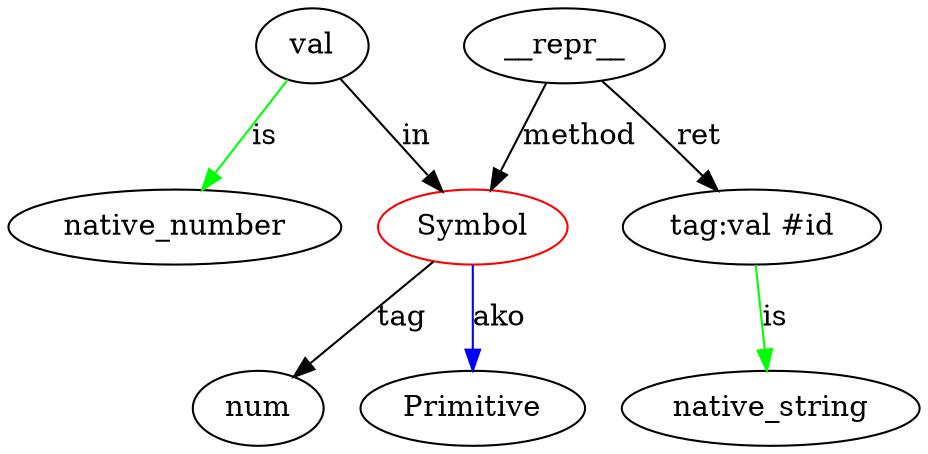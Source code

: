 digraph {
Symbol -> Primitive [label=ako,color=blue];
Symbol [color=red];
Symbol -> num [label=tag];
val -> Symbol [label=in];
val -> native_number [label=is,color=green];
__repr__ -> Symbol [label=method];
__repr__ -> "tag:val #id" [label=ret];
"tag:val #id" -> native_string [label=is,color=green];
}
